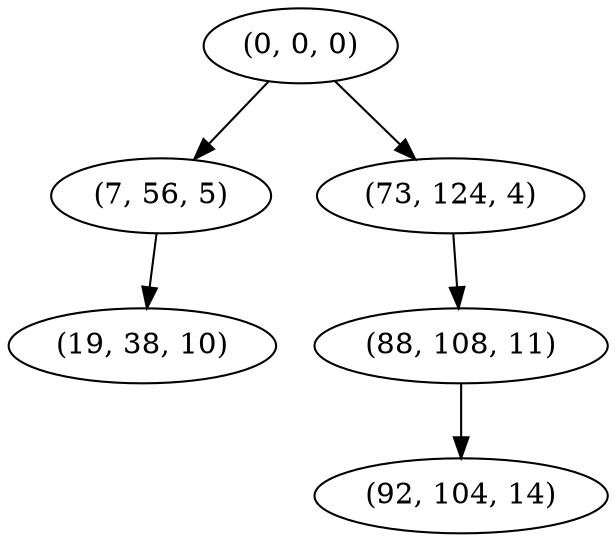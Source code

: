 digraph tree {
    "(0, 0, 0)";
    "(7, 56, 5)";
    "(19, 38, 10)";
    "(73, 124, 4)";
    "(88, 108, 11)";
    "(92, 104, 14)";
    "(0, 0, 0)" -> "(7, 56, 5)";
    "(0, 0, 0)" -> "(73, 124, 4)";
    "(7, 56, 5)" -> "(19, 38, 10)";
    "(73, 124, 4)" -> "(88, 108, 11)";
    "(88, 108, 11)" -> "(92, 104, 14)";
}
